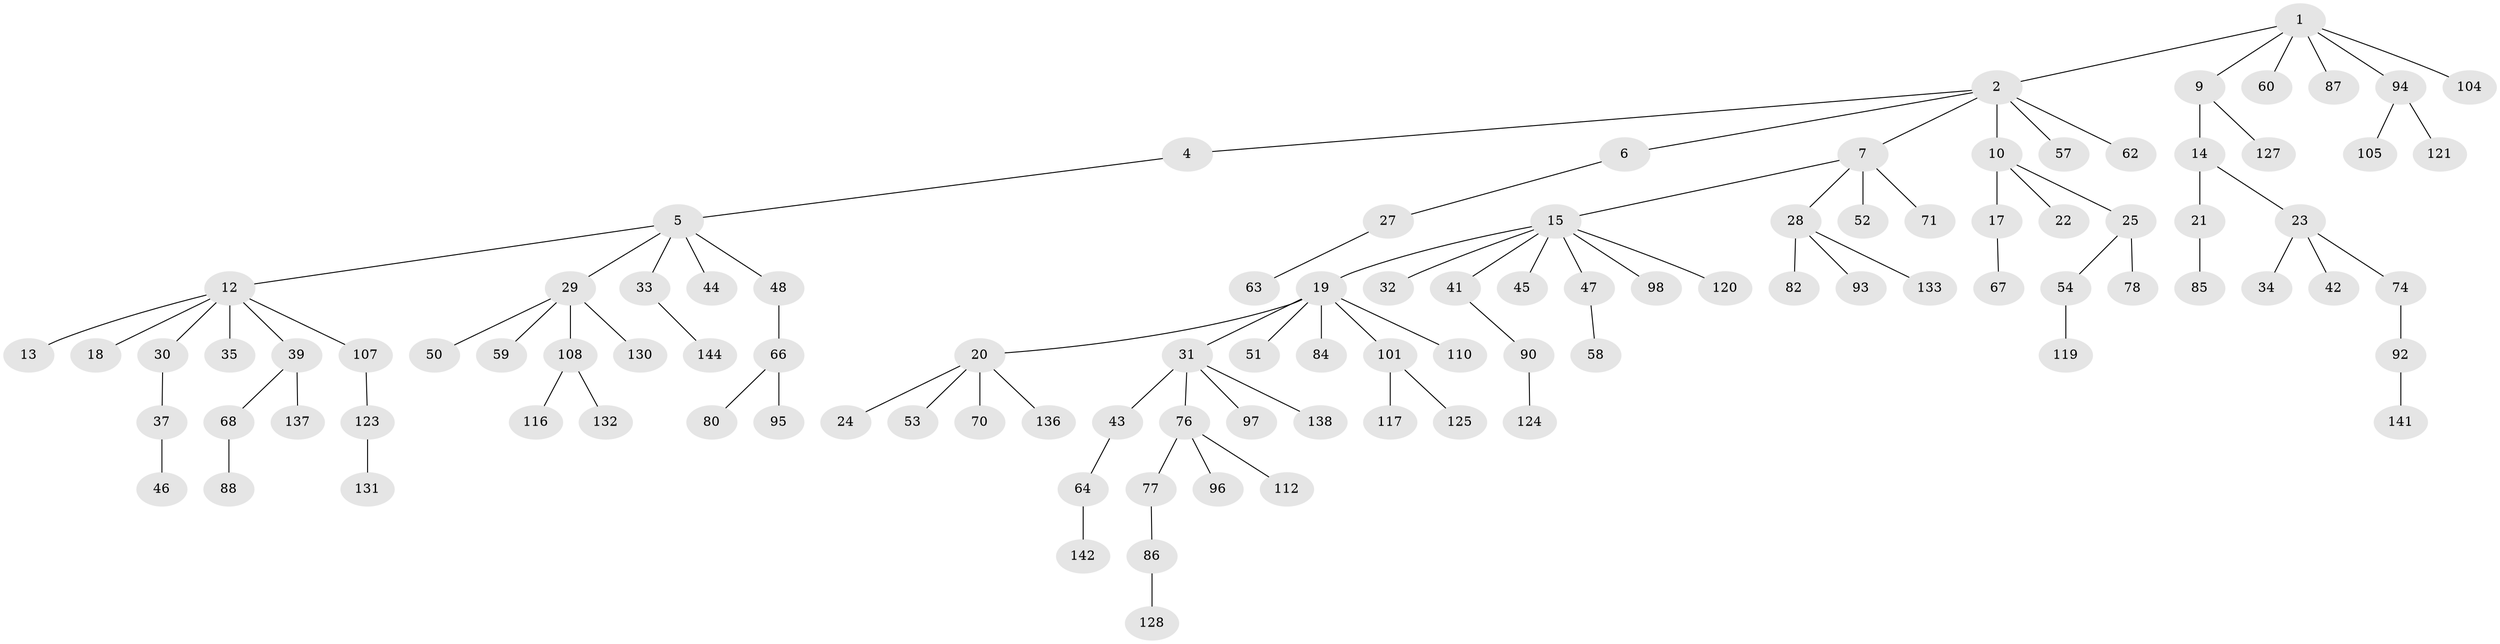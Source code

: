 // original degree distribution, {4: 0.05555555555555555, 6: 0.027777777777777776, 2: 0.24305555555555555, 5: 0.041666666666666664, 3: 0.1111111111111111, 1: 0.5138888888888888, 8: 0.006944444444444444}
// Generated by graph-tools (version 1.1) at 2025/11/02/27/25 16:11:28]
// undirected, 103 vertices, 102 edges
graph export_dot {
graph [start="1"]
  node [color=gray90,style=filled];
  1 [super="+3"];
  2 [super="+49"];
  4;
  5 [super="+11"];
  6 [super="+8"];
  7 [super="+56"];
  9 [super="+65"];
  10 [super="+16"];
  12 [super="+61"];
  13;
  14 [super="+55"];
  15 [super="+26"];
  17;
  18;
  19 [super="+40"];
  20 [super="+122"];
  21 [super="+69"];
  22 [super="+135"];
  23 [super="+129"];
  24;
  25 [super="+73"];
  27;
  28 [super="+75"];
  29 [super="+118"];
  30;
  31 [super="+38"];
  32;
  33 [super="+72"];
  34 [super="+103"];
  35 [super="+36"];
  37 [super="+100"];
  39 [super="+109"];
  41;
  42 [super="+111"];
  43;
  44;
  45 [super="+99"];
  46;
  47 [super="+102"];
  48;
  50;
  51 [super="+83"];
  52;
  53;
  54 [super="+89"];
  57;
  58;
  59;
  60;
  62;
  63;
  64;
  66 [super="+134"];
  67 [super="+81"];
  68;
  70;
  71 [super="+91"];
  74;
  76 [super="+79"];
  77;
  78;
  80;
  82;
  84 [super="+113"];
  85;
  86;
  87;
  88;
  90 [super="+114"];
  92 [super="+106"];
  93;
  94;
  95;
  96;
  97;
  98;
  101 [super="+139"];
  104;
  105;
  107;
  108;
  110 [super="+115"];
  112;
  116;
  117;
  119;
  120;
  121;
  123;
  124;
  125 [super="+126"];
  127;
  128 [super="+143"];
  130;
  131;
  132 [super="+140"];
  133;
  136;
  137;
  138;
  141;
  142;
  144;
  1 -- 2;
  1 -- 9;
  1 -- 87;
  1 -- 104;
  1 -- 60;
  1 -- 94;
  2 -- 4;
  2 -- 6;
  2 -- 7;
  2 -- 10;
  2 -- 57;
  2 -- 62;
  4 -- 5;
  5 -- 12;
  5 -- 29;
  5 -- 44;
  5 -- 48;
  5 -- 33;
  6 -- 27;
  7 -- 15;
  7 -- 28;
  7 -- 52;
  7 -- 71;
  9 -- 14;
  9 -- 127;
  10 -- 17;
  10 -- 22;
  10 -- 25;
  12 -- 13;
  12 -- 18;
  12 -- 30;
  12 -- 35;
  12 -- 39;
  12 -- 107;
  14 -- 21;
  14 -- 23;
  15 -- 19;
  15 -- 32;
  15 -- 98;
  15 -- 120;
  15 -- 41;
  15 -- 47;
  15 -- 45;
  17 -- 67;
  19 -- 20;
  19 -- 31;
  19 -- 51;
  19 -- 110;
  19 -- 84;
  19 -- 101;
  20 -- 24;
  20 -- 53;
  20 -- 70;
  20 -- 136;
  21 -- 85;
  23 -- 34;
  23 -- 42;
  23 -- 74;
  25 -- 54;
  25 -- 78;
  27 -- 63;
  28 -- 82;
  28 -- 93;
  28 -- 133;
  29 -- 50;
  29 -- 59;
  29 -- 108;
  29 -- 130;
  30 -- 37;
  31 -- 76;
  31 -- 97;
  31 -- 138;
  31 -- 43;
  33 -- 144;
  37 -- 46;
  39 -- 68;
  39 -- 137;
  41 -- 90;
  43 -- 64;
  47 -- 58;
  48 -- 66;
  54 -- 119;
  64 -- 142;
  66 -- 80;
  66 -- 95;
  68 -- 88;
  74 -- 92;
  76 -- 77;
  76 -- 96;
  76 -- 112;
  77 -- 86;
  86 -- 128;
  90 -- 124;
  92 -- 141;
  94 -- 105;
  94 -- 121;
  101 -- 117;
  101 -- 125;
  107 -- 123;
  108 -- 116;
  108 -- 132;
  123 -- 131;
}
